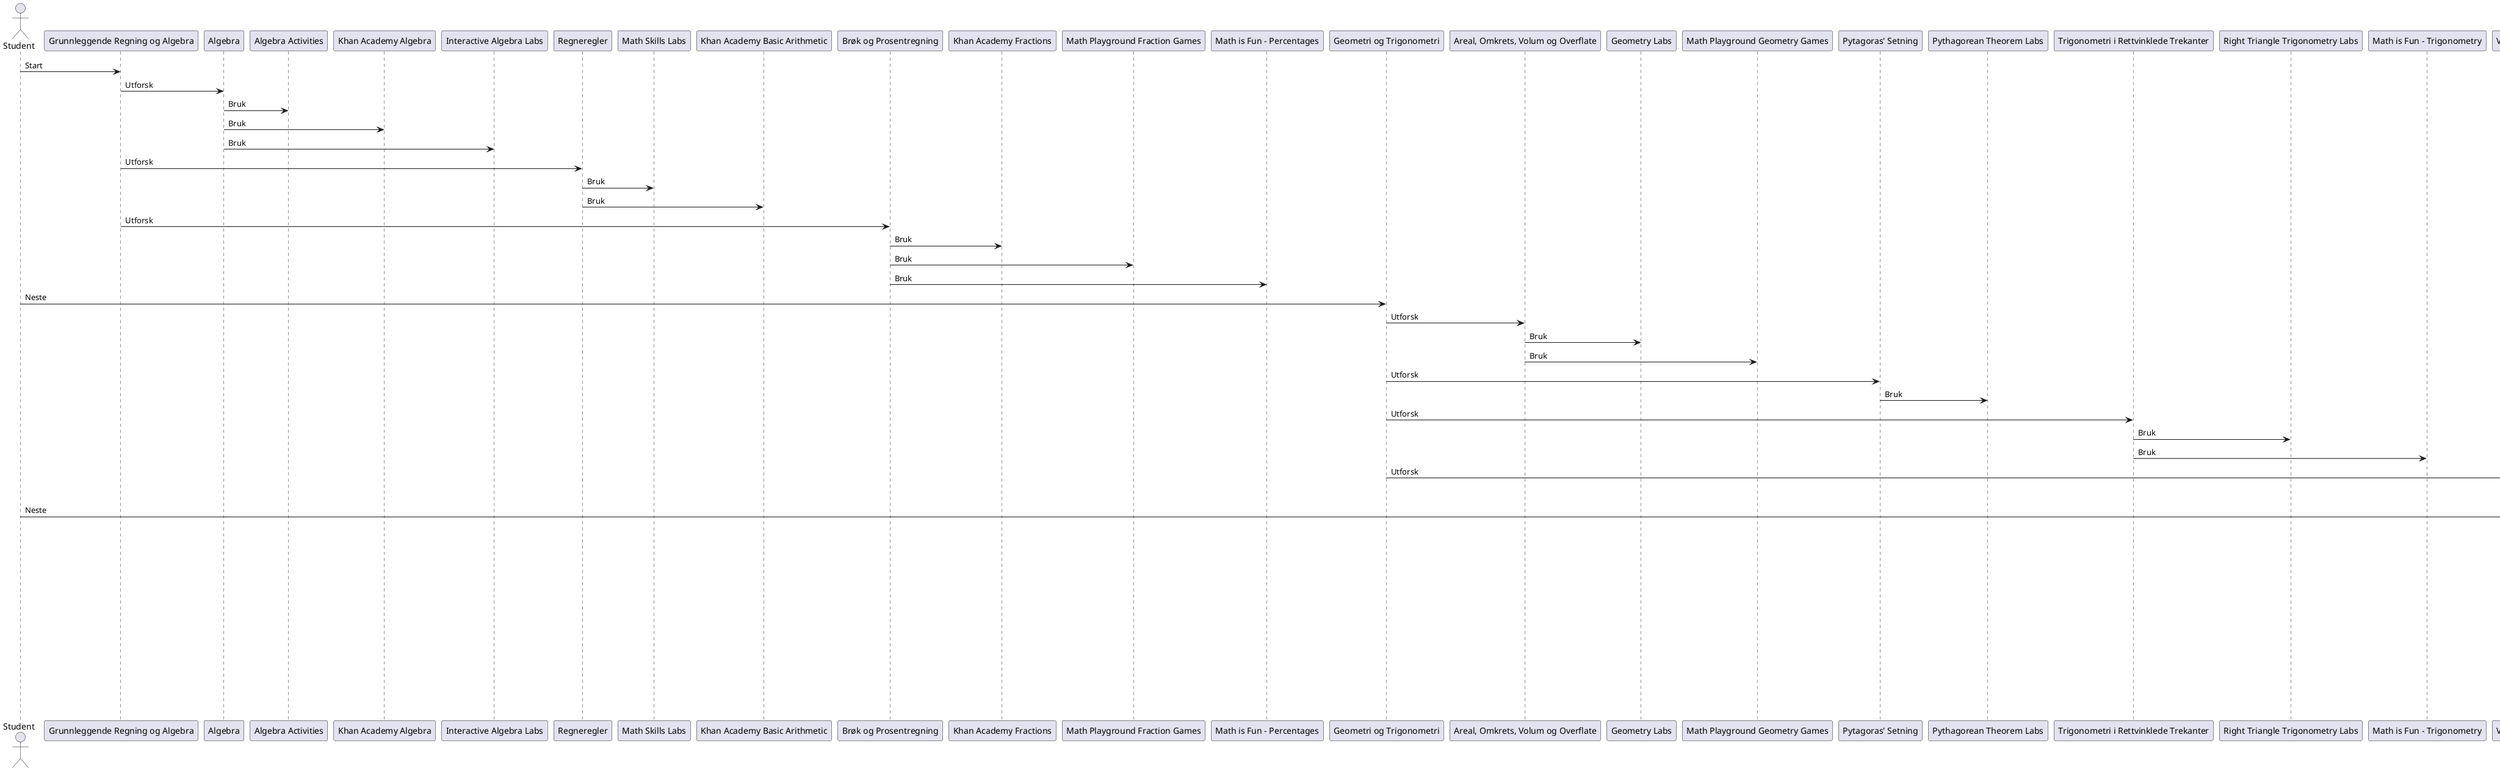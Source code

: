 @startuml
actor Student

Student -> "Grunnleggende Regning og Algebra" : Start
"Grunnleggende Regning og Algebra" -> "Algebra" : Utforsk
"Algebra" -> "Algebra Activities" : Bruk
"Algebra" -> "Khan Academy Algebra" : Bruk
"Algebra" -> "Interactive Algebra Labs" : Bruk

"Grunnleggende Regning og Algebra" -> "Regneregler" : Utforsk
"Regneregler" -> "Math Skills Labs" : Bruk
"Regneregler" -> "Khan Academy Basic Arithmetic" : Bruk

"Grunnleggende Regning og Algebra" -> "Brøk og Prosentregning" : Utforsk
"Brøk og Prosentregning" -> "Khan Academy Fractions" : Bruk
"Brøk og Prosentregning" -> "Math Playground Fraction Games" : Bruk
"Brøk og Prosentregning" -> "Math is Fun - Percentages" : Bruk

Student -> "Geometri og Trigonometri" : Neste
"Geometri og Trigonometri" -> "Areal, Omkrets, Volum og Overflate" : Utforsk
"Areal, Omkrets, Volum og Overflate" -> "Geometry Labs" : Bruk
"Areal, Omkrets, Volum og Overflate" -> "Math Playground Geometry Games" : Bruk

"Geometri og Trigonometri" -> "Pytagoras' Setning" : Utforsk
"Pytagoras' Setning" -> "Pythagorean Theorem Labs" : Bruk

"Geometri og Trigonometri" -> "Trigonometri i Rettvinklede Trekanter" : Utforsk
"Trigonometri i Rettvinklede Trekanter" -> "Right Triangle Trigonometry Labs" : Bruk
"Trigonometri i Rettvinklede Trekanter" -> "Math is Fun - Trigonometry" : Bruk

"Geometri og Trigonometri" -> "Vektorer i Planet" : Utforsk
"Vektorer i Planet" -> "Vector Labs" : Bruk

Student -> "Funksjoner" : Neste
"Funksjoner" -> "Rette Linjer" : Utforsk
"Rette Linjer" -> "Linear Functions Labs" : Bruk

"Funksjoner" -> "Polynomfunksjoner" : Utforsk
"Polynomfunksjoner" -> "Polynomial Functions Labs" : Bruk

"Funksjoner" -> "Eksponentialfunksjoner" : Utforsk
"Eksponentialfunksjoner" -> "Exponential Functions Labs" : Bruk

"Funksjoner" -> "Derivasjon av Polynomfunksjoner" : Utforsk
"Derivasjon av Polynomfunksjoner" -> "Calculus Labs" : Bruk

"Funksjoner" -> "Regresjon ved Hjelp av Digitale Hjelpemidler" : Utforsk
"Regresjon ved Hjelp av Digitale Hjelpemidler" -> "Regression Analysis Labs" : Bruk

@enduml